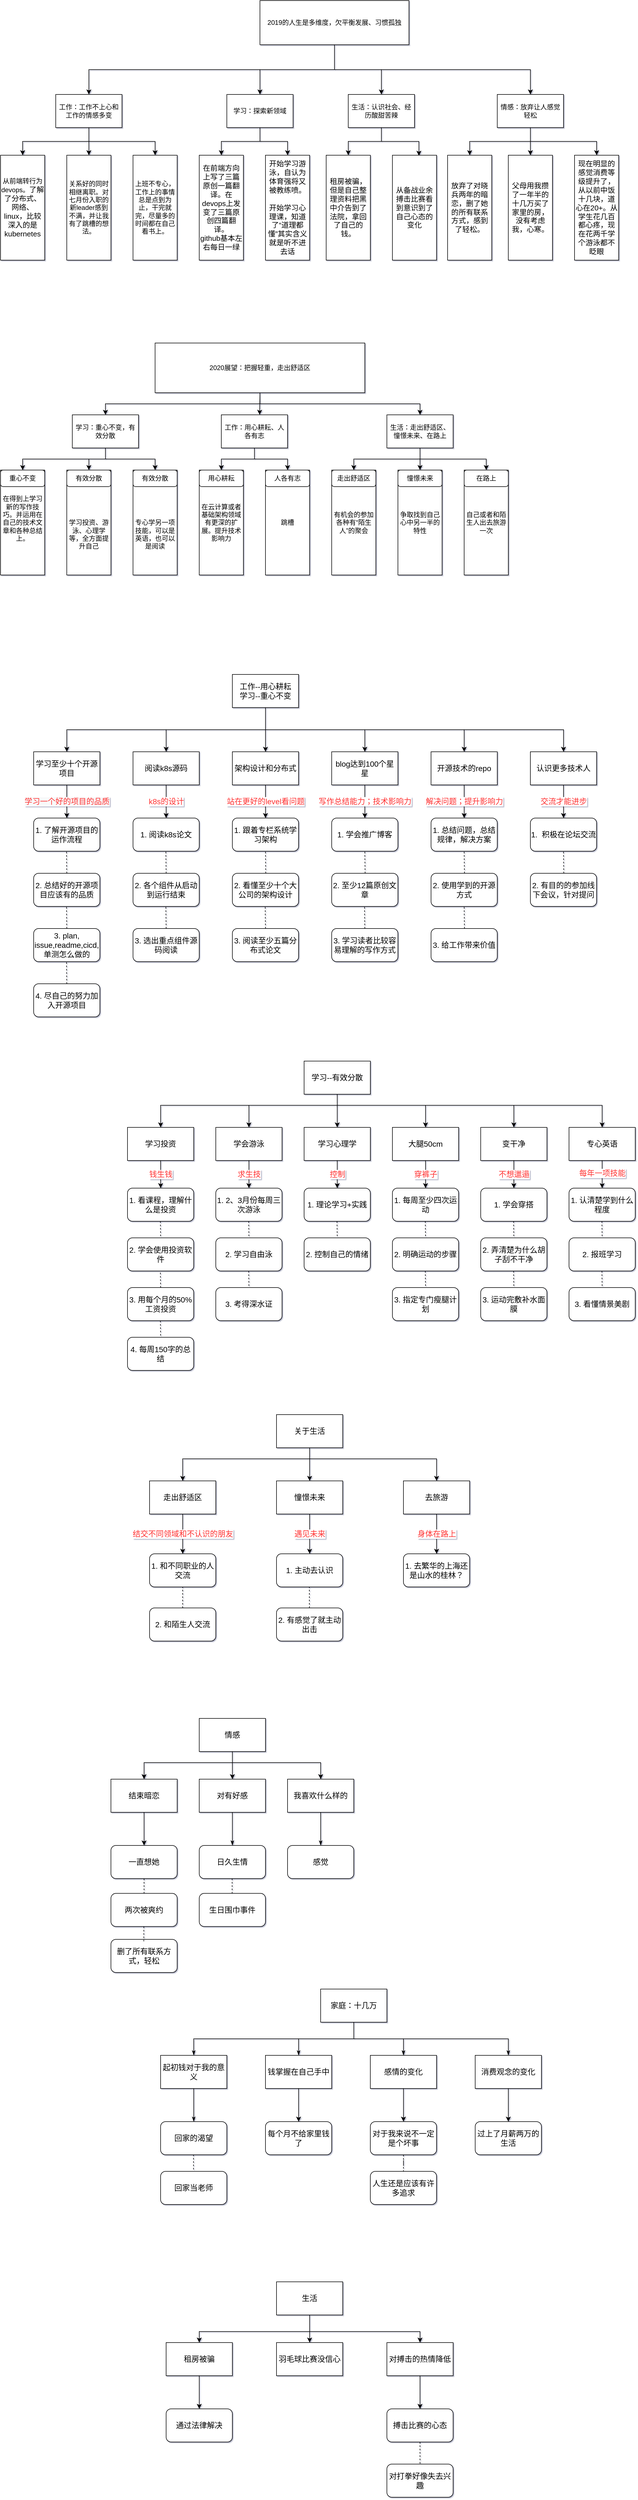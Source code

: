 <mxfile version="12.5.1" type="github">
  <diagram id="yfRqVsXLEQVJtWVrE4aE" name="第 1 页">
    <mxGraphModel dx="1285" dy="562" grid="0" gridSize="10" guides="1" tooltips="1" connect="1" arrows="1" fold="1" page="0" pageScale="1" pageWidth="827" pageHeight="1169" background="none" math="0" shadow="1">
      <root>
        <mxCell id="0"/>
        <mxCell id="1" parent="0"/>
        <mxCell id="6dMx5kK0GIaUFnze7Xp3-11" style="edgeStyle=orthogonalEdgeStyle;rounded=0;orthogonalLoop=1;jettySize=auto;html=1;exitX=0.5;exitY=1;exitDx=0;exitDy=0;" parent="1" source="6dMx5kK0GIaUFnze7Xp3-1" target="6dMx5kK0GIaUFnze7Xp3-3" edge="1">
          <mxGeometry relative="1" as="geometry"/>
        </mxCell>
        <mxCell id="6dMx5kK0GIaUFnze7Xp3-12" style="edgeStyle=orthogonalEdgeStyle;rounded=0;orthogonalLoop=1;jettySize=auto;html=1;exitX=0.5;exitY=1;exitDx=0;exitDy=0;entryX=0.5;entryY=0;entryDx=0;entryDy=0;" parent="1" source="6dMx5kK0GIaUFnze7Xp3-1" target="6dMx5kK0GIaUFnze7Xp3-4" edge="1">
          <mxGeometry relative="1" as="geometry"/>
        </mxCell>
        <mxCell id="6dMx5kK0GIaUFnze7Xp3-13" style="edgeStyle=orthogonalEdgeStyle;rounded=0;orthogonalLoop=1;jettySize=auto;html=1;exitX=0.5;exitY=1;exitDx=0;exitDy=0;entryX=0.5;entryY=0;entryDx=0;entryDy=0;" parent="1" source="6dMx5kK0GIaUFnze7Xp3-1" target="6dMx5kK0GIaUFnze7Xp3-5" edge="1">
          <mxGeometry relative="1" as="geometry"/>
        </mxCell>
        <mxCell id="6dMx5kK0GIaUFnze7Xp3-24" style="edgeStyle=orthogonalEdgeStyle;rounded=0;orthogonalLoop=1;jettySize=auto;html=1;exitX=0.5;exitY=1;exitDx=0;exitDy=0;" parent="1" source="6dMx5kK0GIaUFnze7Xp3-1" target="6dMx5kK0GIaUFnze7Xp3-2" edge="1">
          <mxGeometry relative="1" as="geometry"/>
        </mxCell>
        <mxCell id="6dMx5kK0GIaUFnze7Xp3-1" value="2019的人生是多维度，欠平衡发展、习惯孤独" style="rounded=0;whiteSpace=wrap;html=1;" parent="1" vertex="1">
          <mxGeometry x="270" y="80" width="270" height="80" as="geometry"/>
        </mxCell>
        <mxCell id="6dMx5kK0GIaUFnze7Xp3-25" style="edgeStyle=orthogonalEdgeStyle;rounded=0;orthogonalLoop=1;jettySize=auto;html=1;exitX=0.5;exitY=1;exitDx=0;exitDy=0;entryX=0.5;entryY=0;entryDx=0;entryDy=0;" parent="1" source="6dMx5kK0GIaUFnze7Xp3-2" target="6dMx5kK0GIaUFnze7Xp3-14" edge="1">
          <mxGeometry relative="1" as="geometry"/>
        </mxCell>
        <mxCell id="6dMx5kK0GIaUFnze7Xp3-26" style="edgeStyle=orthogonalEdgeStyle;rounded=0;orthogonalLoop=1;jettySize=auto;html=1;exitX=0.5;exitY=1;exitDx=0;exitDy=0;entryX=0.5;entryY=0;entryDx=0;entryDy=0;" parent="1" source="6dMx5kK0GIaUFnze7Xp3-2" target="6dMx5kK0GIaUFnze7Xp3-16" edge="1">
          <mxGeometry relative="1" as="geometry"/>
        </mxCell>
        <mxCell id="6dMx5kK0GIaUFnze7Xp3-27" style="edgeStyle=orthogonalEdgeStyle;rounded=0;orthogonalLoop=1;jettySize=auto;html=1;exitX=0.5;exitY=1;exitDx=0;exitDy=0;entryX=0.5;entryY=0;entryDx=0;entryDy=0;" parent="1" source="6dMx5kK0GIaUFnze7Xp3-2" target="6dMx5kK0GIaUFnze7Xp3-17" edge="1">
          <mxGeometry relative="1" as="geometry"/>
        </mxCell>
        <mxCell id="6dMx5kK0GIaUFnze7Xp3-2" value="工作：工作不上心和工作的情感多变" style="rounded=0;whiteSpace=wrap;html=1;" parent="1" vertex="1">
          <mxGeometry x="-100" y="250" width="120" height="60" as="geometry"/>
        </mxCell>
        <mxCell id="6dMx5kK0GIaUFnze7Xp3-28" style="edgeStyle=orthogonalEdgeStyle;rounded=0;orthogonalLoop=1;jettySize=auto;html=1;exitX=0.5;exitY=1;exitDx=0;exitDy=0;entryX=0.5;entryY=0;entryDx=0;entryDy=0;" parent="1" source="6dMx5kK0GIaUFnze7Xp3-3" target="6dMx5kK0GIaUFnze7Xp3-22" edge="1">
          <mxGeometry relative="1" as="geometry"/>
        </mxCell>
        <mxCell id="6dMx5kK0GIaUFnze7Xp3-29" style="edgeStyle=orthogonalEdgeStyle;rounded=0;orthogonalLoop=1;jettySize=auto;html=1;exitX=0.5;exitY=1;exitDx=0;exitDy=0;entryX=0.5;entryY=0;entryDx=0;entryDy=0;" parent="1" source="6dMx5kK0GIaUFnze7Xp3-3" target="6dMx5kK0GIaUFnze7Xp3-23" edge="1">
          <mxGeometry relative="1" as="geometry"/>
        </mxCell>
        <mxCell id="6dMx5kK0GIaUFnze7Xp3-3" value="学习：探索新领域" style="rounded=0;whiteSpace=wrap;html=1;" parent="1" vertex="1">
          <mxGeometry x="210" y="250" width="120" height="60" as="geometry"/>
        </mxCell>
        <mxCell id="6dMx5kK0GIaUFnze7Xp3-32" style="edgeStyle=orthogonalEdgeStyle;rounded=0;orthogonalLoop=1;jettySize=auto;html=1;exitX=0.5;exitY=1;exitDx=0;exitDy=0;entryX=0.5;entryY=0;entryDx=0;entryDy=0;" parent="1" source="6dMx5kK0GIaUFnze7Xp3-4" target="6dMx5kK0GIaUFnze7Xp3-30" edge="1">
          <mxGeometry relative="1" as="geometry"/>
        </mxCell>
        <mxCell id="6dMx5kK0GIaUFnze7Xp3-33" style="edgeStyle=orthogonalEdgeStyle;rounded=0;orthogonalLoop=1;jettySize=auto;html=1;exitX=0.5;exitY=1;exitDx=0;exitDy=0;entryX=0.6;entryY=0.005;entryDx=0;entryDy=0;entryPerimeter=0;" parent="1" source="6dMx5kK0GIaUFnze7Xp3-4" target="6dMx5kK0GIaUFnze7Xp3-31" edge="1">
          <mxGeometry relative="1" as="geometry"/>
        </mxCell>
        <mxCell id="6dMx5kK0GIaUFnze7Xp3-4" value="生活：认识社会、经历酸甜苦辣" style="rounded=0;whiteSpace=wrap;html=1;" parent="1" vertex="1">
          <mxGeometry x="430" y="250" width="120" height="60" as="geometry"/>
        </mxCell>
        <mxCell id="6dMx5kK0GIaUFnze7Xp3-37" style="edgeStyle=orthogonalEdgeStyle;rounded=0;orthogonalLoop=1;jettySize=auto;html=1;exitX=0.5;exitY=1;exitDx=0;exitDy=0;" parent="1" source="6dMx5kK0GIaUFnze7Xp3-5" target="6dMx5kK0GIaUFnze7Xp3-34" edge="1">
          <mxGeometry relative="1" as="geometry"/>
        </mxCell>
        <mxCell id="6dMx5kK0GIaUFnze7Xp3-38" style="edgeStyle=orthogonalEdgeStyle;rounded=0;orthogonalLoop=1;jettySize=auto;html=1;exitX=0.5;exitY=1;exitDx=0;exitDy=0;entryX=0.5;entryY=0;entryDx=0;entryDy=0;" parent="1" source="6dMx5kK0GIaUFnze7Xp3-5" target="6dMx5kK0GIaUFnze7Xp3-35" edge="1">
          <mxGeometry relative="1" as="geometry"/>
        </mxCell>
        <mxCell id="6dMx5kK0GIaUFnze7Xp3-39" style="edgeStyle=orthogonalEdgeStyle;rounded=0;orthogonalLoop=1;jettySize=auto;html=1;exitX=0.5;exitY=1;exitDx=0;exitDy=0;" parent="1" source="6dMx5kK0GIaUFnze7Xp3-5" target="6dMx5kK0GIaUFnze7Xp3-36" edge="1">
          <mxGeometry relative="1" as="geometry"/>
        </mxCell>
        <mxCell id="6dMx5kK0GIaUFnze7Xp3-5" value="情感：放弃让人感觉轻松" style="rounded=0;whiteSpace=wrap;html=1;" parent="1" vertex="1">
          <mxGeometry x="700" y="250" width="120" height="60" as="geometry"/>
        </mxCell>
        <mxCell id="6dMx5kK0GIaUFnze7Xp3-14" value="从前端转行为devops。&lt;span style=&quot;font-size: 13.333px&quot;&gt;了解了分布式、网络、linux，比较深入的是kubernetes&lt;/span&gt;" style="rounded=0;whiteSpace=wrap;html=1;" parent="1" vertex="1">
          <mxGeometry x="-200" y="360" width="80" height="190" as="geometry"/>
        </mxCell>
        <mxCell id="6dMx5kK0GIaUFnze7Xp3-16" value="关系好的同时相继离职。对七月份入职的新leader感到不满，并让我有了跳槽的想法。" style="rounded=0;whiteSpace=wrap;html=1;" parent="1" vertex="1">
          <mxGeometry x="-80" y="360" width="80" height="190" as="geometry"/>
        </mxCell>
        <mxCell id="6dMx5kK0GIaUFnze7Xp3-17" value="上班不专心，工作上的事情总是点到为止，干完就完，尽量多的时间都在自己看书上。" style="rounded=0;whiteSpace=wrap;html=1;" parent="1" vertex="1">
          <mxGeometry x="40" y="360" width="80" height="190" as="geometry"/>
        </mxCell>
        <mxCell id="6dMx5kK0GIaUFnze7Xp3-22" value="&lt;span style=&quot;font-size: 13.333px&quot;&gt;在前端方向上写了三篇原创一篇翻译。在devops上发变了三篇原创四篇翻译。&lt;br&gt;github基本左右每日一绿&lt;br&gt;&lt;/span&gt;" style="rounded=0;whiteSpace=wrap;html=1;" parent="1" vertex="1">
          <mxGeometry x="160" y="360" width="80" height="190" as="geometry"/>
        </mxCell>
        <mxCell id="6dMx5kK0GIaUFnze7Xp3-23" value="&lt;span style=&quot;font-size: 13.333px&quot;&gt;开始学习游泳，自认为体育强将又被教练喷。&lt;br&gt;&lt;br&gt;开始学习心理课，知道了“道理都懂”其实含义就是听不进去话&lt;br&gt;&lt;/span&gt;" style="rounded=0;whiteSpace=wrap;html=1;" parent="1" vertex="1">
          <mxGeometry x="280" y="360" width="80" height="190" as="geometry"/>
        </mxCell>
        <mxCell id="6dMx5kK0GIaUFnze7Xp3-30" value="&lt;span style=&quot;font-size: 13.333px&quot;&gt;租房被骗，但是自己整理资料把黑中介告到了法院，拿回了自己的钱。&lt;br&gt;&lt;/span&gt;" style="rounded=0;whiteSpace=wrap;html=1;" parent="1" vertex="1">
          <mxGeometry x="390" y="360" width="80" height="190" as="geometry"/>
        </mxCell>
        <mxCell id="6dMx5kK0GIaUFnze7Xp3-31" value="&lt;span style=&quot;font-size: 13.333px&quot;&gt;从备战业余搏击比赛看到意识到了自己心态的变化&lt;br&gt;&lt;/span&gt;" style="rounded=0;whiteSpace=wrap;html=1;" parent="1" vertex="1">
          <mxGeometry x="510" y="360" width="80" height="190" as="geometry"/>
        </mxCell>
        <mxCell id="6dMx5kK0GIaUFnze7Xp3-34" value="&lt;span style=&quot;font-size: 13.333px&quot;&gt;放弃了对晓兵两年的暗恋，删了她的所有联系方式，感到了轻松。&lt;br&gt;&lt;/span&gt;" style="rounded=0;whiteSpace=wrap;html=1;" parent="1" vertex="1">
          <mxGeometry x="610" y="360" width="80" height="190" as="geometry"/>
        </mxCell>
        <mxCell id="6dMx5kK0GIaUFnze7Xp3-35" value="&lt;span style=&quot;font-size: 13.333px&quot;&gt;父母用我攒了一年半的十几万买了家里的房，没有考虑我，心寒。&lt;br&gt;&lt;/span&gt;" style="rounded=0;whiteSpace=wrap;html=1;" parent="1" vertex="1">
          <mxGeometry x="720" y="360" width="80" height="190" as="geometry"/>
        </mxCell>
        <mxCell id="6dMx5kK0GIaUFnze7Xp3-36" value="&lt;span style=&quot;font-size: 13.333px&quot;&gt;现在明显的感觉消费等级提升了，从以前中饭十几块，道心在20+。从学生花几百都心疼，现在花两千学个游泳都不眨眼&lt;br&gt;&lt;/span&gt;" style="rounded=0;whiteSpace=wrap;html=1;" parent="1" vertex="1">
          <mxGeometry x="840" y="360" width="80" height="190" as="geometry"/>
        </mxCell>
        <mxCell id="6dMx5kK0GIaUFnze7Xp3-72" style="edgeStyle=orthogonalEdgeStyle;rounded=0;orthogonalLoop=1;jettySize=auto;html=1;exitX=0.5;exitY=1;exitDx=0;exitDy=0;entryX=0.5;entryY=0;entryDx=0;entryDy=0;" parent="1" source="6dMx5kK0GIaUFnze7Xp3-40" target="6dMx5kK0GIaUFnze7Xp3-42" edge="1">
          <mxGeometry relative="1" as="geometry"/>
        </mxCell>
        <mxCell id="6dMx5kK0GIaUFnze7Xp3-73" style="edgeStyle=orthogonalEdgeStyle;rounded=0;orthogonalLoop=1;jettySize=auto;html=1;exitX=0.5;exitY=1;exitDx=0;exitDy=0;entryX=0.578;entryY=-0.002;entryDx=0;entryDy=0;entryPerimeter=0;" parent="1" source="6dMx5kK0GIaUFnze7Xp3-40" target="6dMx5kK0GIaUFnze7Xp3-57" edge="1">
          <mxGeometry relative="1" as="geometry"/>
        </mxCell>
        <mxCell id="6dMx5kK0GIaUFnze7Xp3-74" style="edgeStyle=orthogonalEdgeStyle;rounded=0;orthogonalLoop=1;jettySize=auto;html=1;exitX=0.5;exitY=1;exitDx=0;exitDy=0;" parent="1" source="6dMx5kK0GIaUFnze7Xp3-40" target="6dMx5kK0GIaUFnze7Xp3-62" edge="1">
          <mxGeometry relative="1" as="geometry"/>
        </mxCell>
        <mxCell id="6dMx5kK0GIaUFnze7Xp3-40" value="2020展望：把握轻重，走出舒适区" style="rounded=0;whiteSpace=wrap;html=1;" parent="1" vertex="1">
          <mxGeometry x="80" y="700" width="380" height="90" as="geometry"/>
        </mxCell>
        <mxCell id="6dMx5kK0GIaUFnze7Xp3-54" style="edgeStyle=orthogonalEdgeStyle;rounded=0;orthogonalLoop=1;jettySize=auto;html=1;exitX=0.5;exitY=1;exitDx=0;exitDy=0;entryX=0.5;entryY=0;entryDx=0;entryDy=0;" parent="1" source="6dMx5kK0GIaUFnze7Xp3-42" target="6dMx5kK0GIaUFnze7Xp3-46" edge="1">
          <mxGeometry relative="1" as="geometry"/>
        </mxCell>
        <mxCell id="6dMx5kK0GIaUFnze7Xp3-55" style="edgeStyle=orthogonalEdgeStyle;rounded=0;orthogonalLoop=1;jettySize=auto;html=1;exitX=0.5;exitY=1;exitDx=0;exitDy=0;" parent="1" source="6dMx5kK0GIaUFnze7Xp3-42" target="6dMx5kK0GIaUFnze7Xp3-49" edge="1">
          <mxGeometry relative="1" as="geometry"/>
        </mxCell>
        <mxCell id="6dMx5kK0GIaUFnze7Xp3-56" style="edgeStyle=orthogonalEdgeStyle;rounded=0;orthogonalLoop=1;jettySize=auto;html=1;exitX=0.5;exitY=1;exitDx=0;exitDy=0;entryX=0.5;entryY=0;entryDx=0;entryDy=0;" parent="1" source="6dMx5kK0GIaUFnze7Xp3-42" target="6dMx5kK0GIaUFnze7Xp3-51" edge="1">
          <mxGeometry relative="1" as="geometry"/>
        </mxCell>
        <mxCell id="6dMx5kK0GIaUFnze7Xp3-42" value="学习：重心不变，有效分散" style="rounded=0;whiteSpace=wrap;html=1;" parent="1" vertex="1">
          <mxGeometry x="-70" y="830" width="120" height="60" as="geometry"/>
        </mxCell>
        <mxCell id="6dMx5kK0GIaUFnze7Xp3-43" value="在云计算或者基础架构领域有更深的扩展。提升技术影响力" style="rounded=0;whiteSpace=wrap;html=1;" parent="1" vertex="1">
          <mxGeometry x="160" y="930" width="80" height="190" as="geometry"/>
        </mxCell>
        <mxCell id="6dMx5kK0GIaUFnze7Xp3-44" value="在得到上学习新的写作技巧。并运用在自己的技术文章和各种总结上。&lt;br&gt;&lt;br&gt;" style="rounded=0;whiteSpace=wrap;html=1;" parent="1" vertex="1">
          <mxGeometry x="-200" y="930" width="80" height="190" as="geometry"/>
        </mxCell>
        <mxCell id="6dMx5kK0GIaUFnze7Xp3-45" value="用心耕耘" style="rounded=1;whiteSpace=wrap;html=1;" parent="1" vertex="1">
          <mxGeometry x="160" y="930" width="80" height="30" as="geometry"/>
        </mxCell>
        <mxCell id="6dMx5kK0GIaUFnze7Xp3-46" value="重心不变" style="rounded=1;whiteSpace=wrap;html=1;" parent="1" vertex="1">
          <mxGeometry x="-200" y="930" width="80" height="30" as="geometry"/>
        </mxCell>
        <mxCell id="6dMx5kK0GIaUFnze7Xp3-47" value="&lt;br&gt;&lt;br&gt;&lt;br&gt;学习投资、游泳、心理学等，全方面提升自己" style="rounded=0;whiteSpace=wrap;html=1;" parent="1" vertex="1">
          <mxGeometry x="-80" y="930" width="80" height="190" as="geometry"/>
        </mxCell>
        <mxCell id="6dMx5kK0GIaUFnze7Xp3-49" value="有效分散" style="rounded=1;whiteSpace=wrap;html=1;" parent="1" vertex="1">
          <mxGeometry x="-80" y="930" width="80" height="30" as="geometry"/>
        </mxCell>
        <mxCell id="6dMx5kK0GIaUFnze7Xp3-50" value="&lt;br&gt;&lt;br&gt;&lt;br&gt;专心学另一项技能，可以是英语，也可以是阅读" style="rounded=0;whiteSpace=wrap;html=1;" parent="1" vertex="1">
          <mxGeometry x="40" y="930" width="80" height="190" as="geometry"/>
        </mxCell>
        <mxCell id="6dMx5kK0GIaUFnze7Xp3-51" value="有效分散" style="rounded=1;whiteSpace=wrap;html=1;" parent="1" vertex="1">
          <mxGeometry x="40" y="930" width="80" height="30" as="geometry"/>
        </mxCell>
        <mxCell id="6dMx5kK0GIaUFnze7Xp3-60" style="edgeStyle=orthogonalEdgeStyle;rounded=0;orthogonalLoop=1;jettySize=auto;html=1;exitX=0.5;exitY=1;exitDx=0;exitDy=0;entryX=0.5;entryY=0;entryDx=0;entryDy=0;" parent="1" source="6dMx5kK0GIaUFnze7Xp3-57" target="6dMx5kK0GIaUFnze7Xp3-45" edge="1">
          <mxGeometry relative="1" as="geometry"/>
        </mxCell>
        <mxCell id="6dMx5kK0GIaUFnze7Xp3-61" style="edgeStyle=orthogonalEdgeStyle;rounded=0;orthogonalLoop=1;jettySize=auto;html=1;exitX=0.5;exitY=1;exitDx=0;exitDy=0;entryX=0.5;entryY=0;entryDx=0;entryDy=0;" parent="1" source="6dMx5kK0GIaUFnze7Xp3-57" target="6dMx5kK0GIaUFnze7Xp3-59" edge="1">
          <mxGeometry relative="1" as="geometry"/>
        </mxCell>
        <mxCell id="6dMx5kK0GIaUFnze7Xp3-57" value="工作：用心耕耘、人各有志" style="rounded=0;whiteSpace=wrap;html=1;" parent="1" vertex="1">
          <mxGeometry x="200" y="830" width="120" height="60" as="geometry"/>
        </mxCell>
        <mxCell id="6dMx5kK0GIaUFnze7Xp3-58" value="跳槽" style="rounded=0;whiteSpace=wrap;html=1;" parent="1" vertex="1">
          <mxGeometry x="280" y="930" width="80" height="190" as="geometry"/>
        </mxCell>
        <mxCell id="6dMx5kK0GIaUFnze7Xp3-59" value="人各有志" style="rounded=1;whiteSpace=wrap;html=1;" parent="1" vertex="1">
          <mxGeometry x="280" y="930" width="80" height="30" as="geometry"/>
        </mxCell>
        <mxCell id="6dMx5kK0GIaUFnze7Xp3-69" style="edgeStyle=orthogonalEdgeStyle;rounded=0;orthogonalLoop=1;jettySize=auto;html=1;exitX=0.5;exitY=1;exitDx=0;exitDy=0;entryX=0.5;entryY=0;entryDx=0;entryDy=0;" parent="1" source="6dMx5kK0GIaUFnze7Xp3-62" target="6dMx5kK0GIaUFnze7Xp3-64" edge="1">
          <mxGeometry relative="1" as="geometry"/>
        </mxCell>
        <mxCell id="6dMx5kK0GIaUFnze7Xp3-70" style="edgeStyle=orthogonalEdgeStyle;rounded=0;orthogonalLoop=1;jettySize=auto;html=1;exitX=0.5;exitY=1;exitDx=0;exitDy=0;entryX=0.5;entryY=0;entryDx=0;entryDy=0;" parent="1" source="6dMx5kK0GIaUFnze7Xp3-62" target="6dMx5kK0GIaUFnze7Xp3-66" edge="1">
          <mxGeometry relative="1" as="geometry"/>
        </mxCell>
        <mxCell id="6dMx5kK0GIaUFnze7Xp3-71" style="edgeStyle=orthogonalEdgeStyle;rounded=0;orthogonalLoop=1;jettySize=auto;html=1;exitX=0.5;exitY=1;exitDx=0;exitDy=0;entryX=0.5;entryY=0;entryDx=0;entryDy=0;" parent="1" source="6dMx5kK0GIaUFnze7Xp3-62" target="6dMx5kK0GIaUFnze7Xp3-68" edge="1">
          <mxGeometry relative="1" as="geometry"/>
        </mxCell>
        <mxCell id="6dMx5kK0GIaUFnze7Xp3-62" value="生活：走出舒适区、憧憬未来、在路上" style="rounded=0;whiteSpace=wrap;html=1;" parent="1" vertex="1">
          <mxGeometry x="500" y="830" width="120" height="60" as="geometry"/>
        </mxCell>
        <mxCell id="6dMx5kK0GIaUFnze7Xp3-63" value="有机会的参加各种有“陌生人”的聚会" style="rounded=0;whiteSpace=wrap;html=1;" parent="1" vertex="1">
          <mxGeometry x="400" y="930" width="80" height="190" as="geometry"/>
        </mxCell>
        <mxCell id="6dMx5kK0GIaUFnze7Xp3-64" value="走出舒适区" style="rounded=1;whiteSpace=wrap;html=1;" parent="1" vertex="1">
          <mxGeometry x="400" y="930" width="80" height="30" as="geometry"/>
        </mxCell>
        <mxCell id="6dMx5kK0GIaUFnze7Xp3-65" value="争取找到自己心中另一半的特性" style="rounded=0;whiteSpace=wrap;html=1;" parent="1" vertex="1">
          <mxGeometry x="520" y="930" width="80" height="190" as="geometry"/>
        </mxCell>
        <mxCell id="6dMx5kK0GIaUFnze7Xp3-66" value="憧憬未来" style="rounded=1;whiteSpace=wrap;html=1;" parent="1" vertex="1">
          <mxGeometry x="520" y="930" width="80" height="30" as="geometry"/>
        </mxCell>
        <mxCell id="6dMx5kK0GIaUFnze7Xp3-67" value="自己或者和陌生人出去旅游一次" style="rounded=0;whiteSpace=wrap;html=1;" parent="1" vertex="1">
          <mxGeometry x="640" y="930" width="80" height="190" as="geometry"/>
        </mxCell>
        <mxCell id="6dMx5kK0GIaUFnze7Xp3-68" value="在路上" style="rounded=1;whiteSpace=wrap;html=1;" parent="1" vertex="1">
          <mxGeometry x="640" y="930" width="80" height="30" as="geometry"/>
        </mxCell>
        <mxCell id="kKdN2PcBnw4xSmhmogrB-10" style="edgeStyle=orthogonalEdgeStyle;rounded=0;orthogonalLoop=1;jettySize=auto;html=1;exitX=0.5;exitY=1;exitDx=0;exitDy=0;fontSize=14;" edge="1" parent="1" source="kKdN2PcBnw4xSmhmogrB-1" target="kKdN2PcBnw4xSmhmogrB-2">
          <mxGeometry relative="1" as="geometry"/>
        </mxCell>
        <mxCell id="kKdN2PcBnw4xSmhmogrB-11" style="edgeStyle=orthogonalEdgeStyle;rounded=0;orthogonalLoop=1;jettySize=auto;html=1;exitX=0.5;exitY=1;exitDx=0;exitDy=0;entryX=0.5;entryY=0;entryDx=0;entryDy=0;fontSize=14;" edge="1" parent="1" source="kKdN2PcBnw4xSmhmogrB-1" target="kKdN2PcBnw4xSmhmogrB-3">
          <mxGeometry relative="1" as="geometry"/>
        </mxCell>
        <mxCell id="kKdN2PcBnw4xSmhmogrB-12" style="edgeStyle=orthogonalEdgeStyle;rounded=0;orthogonalLoop=1;jettySize=auto;html=1;entryX=0.5;entryY=0;entryDx=0;entryDy=0;fontSize=14;" edge="1" parent="1" source="kKdN2PcBnw4xSmhmogrB-1" target="kKdN2PcBnw4xSmhmogrB-4">
          <mxGeometry relative="1" as="geometry"/>
        </mxCell>
        <mxCell id="kKdN2PcBnw4xSmhmogrB-13" style="edgeStyle=orthogonalEdgeStyle;rounded=0;orthogonalLoop=1;jettySize=auto;html=1;entryX=0.5;entryY=0;entryDx=0;entryDy=0;fontSize=14;" edge="1" parent="1" source="kKdN2PcBnw4xSmhmogrB-1" target="kKdN2PcBnw4xSmhmogrB-6">
          <mxGeometry relative="1" as="geometry">
            <Array as="points">
              <mxPoint x="280" y="1400"/>
              <mxPoint x="460" y="1400"/>
            </Array>
          </mxGeometry>
        </mxCell>
        <mxCell id="kKdN2PcBnw4xSmhmogrB-14" style="edgeStyle=orthogonalEdgeStyle;rounded=0;orthogonalLoop=1;jettySize=auto;html=1;exitX=0.5;exitY=1;exitDx=0;exitDy=0;fontSize=14;" edge="1" parent="1" source="kKdN2PcBnw4xSmhmogrB-1" target="kKdN2PcBnw4xSmhmogrB-7">
          <mxGeometry relative="1" as="geometry"/>
        </mxCell>
        <mxCell id="kKdN2PcBnw4xSmhmogrB-15" style="edgeStyle=orthogonalEdgeStyle;rounded=0;orthogonalLoop=1;jettySize=auto;html=1;exitX=0.5;exitY=1;exitDx=0;exitDy=0;entryX=0.5;entryY=0;entryDx=0;entryDy=0;fontSize=14;" edge="1" parent="1" source="kKdN2PcBnw4xSmhmogrB-1" target="kKdN2PcBnw4xSmhmogrB-8">
          <mxGeometry relative="1" as="geometry">
            <mxPoint x="730" y="1440" as="targetPoint"/>
          </mxGeometry>
        </mxCell>
        <mxCell id="kKdN2PcBnw4xSmhmogrB-1" value="工作--用心耕耘&lt;br&gt;学习--重心不变" style="rounded=0;whiteSpace=wrap;html=1;fontSize=14;" vertex="1" parent="1">
          <mxGeometry x="220" y="1300" width="120" height="60" as="geometry"/>
        </mxCell>
        <mxCell id="kKdN2PcBnw4xSmhmogrB-25" value="&lt;span style=&quot;color: rgb(255, 51, 51); font-size: 14px; background-color: rgb(248, 249, 250);&quot;&gt;学习一个好的项目的品质&lt;/span&gt;" style="edgeStyle=orthogonalEdgeStyle;rounded=0;orthogonalLoop=1;jettySize=auto;html=1;fontSize=14;" edge="1" parent="1" source="kKdN2PcBnw4xSmhmogrB-2" target="kKdN2PcBnw4xSmhmogrB-16">
          <mxGeometry relative="1" as="geometry"/>
        </mxCell>
        <mxCell id="kKdN2PcBnw4xSmhmogrB-2" value="学习至少十个开源项目" style="rounded=0;whiteSpace=wrap;html=1;fontSize=14;" vertex="1" parent="1">
          <mxGeometry x="-140" y="1440" width="120" height="60" as="geometry"/>
        </mxCell>
        <mxCell id="kKdN2PcBnw4xSmhmogrB-29" value="&lt;span style=&quot;color: rgb(255, 51, 51); font-size: 14px;&quot;&gt;k8s的设计&lt;/span&gt;" style="edgeStyle=orthogonalEdgeStyle;rounded=0;orthogonalLoop=1;jettySize=auto;html=1;fontSize=14;" edge="1" parent="1" source="kKdN2PcBnw4xSmhmogrB-3" target="kKdN2PcBnw4xSmhmogrB-26">
          <mxGeometry relative="1" as="geometry"/>
        </mxCell>
        <mxCell id="kKdN2PcBnw4xSmhmogrB-3" value="阅读k8s源码" style="rounded=0;whiteSpace=wrap;html=1;fontSize=14;" vertex="1" parent="1">
          <mxGeometry x="40" y="1440" width="120" height="60" as="geometry"/>
        </mxCell>
        <mxCell id="kKdN2PcBnw4xSmhmogrB-35" value="&lt;span style=&quot;color: rgb(255, 51, 51); font-size: 14px;&quot;&gt;站在更好的level看问题&lt;/span&gt;" style="edgeStyle=orthogonalEdgeStyle;rounded=0;orthogonalLoop=1;jettySize=auto;html=1;fontSize=14;" edge="1" parent="1" source="kKdN2PcBnw4xSmhmogrB-4" target="kKdN2PcBnw4xSmhmogrB-32">
          <mxGeometry relative="1" as="geometry">
            <Array as="points">
              <mxPoint x="280" y="1530"/>
              <mxPoint x="280" y="1530"/>
            </Array>
          </mxGeometry>
        </mxCell>
        <mxCell id="kKdN2PcBnw4xSmhmogrB-4" value="架构设计和分布式" style="rounded=0;whiteSpace=wrap;html=1;fontSize=14;" vertex="1" parent="1">
          <mxGeometry x="220" y="1440" width="120" height="60" as="geometry"/>
        </mxCell>
        <mxCell id="kKdN2PcBnw4xSmhmogrB-41" value="&lt;font color=&quot;#ff3333&quot; style=&quot;font-size: 14px;&quot;&gt;写作总结能力；技术影响力&lt;/font&gt;" style="edgeStyle=orthogonalEdgeStyle;rounded=0;orthogonalLoop=1;jettySize=auto;html=1;fontSize=14;" edge="1" parent="1" source="kKdN2PcBnw4xSmhmogrB-6" target="kKdN2PcBnw4xSmhmogrB-38">
          <mxGeometry relative="1" as="geometry"/>
        </mxCell>
        <mxCell id="kKdN2PcBnw4xSmhmogrB-6" value="blog达到100个星星" style="rounded=0;whiteSpace=wrap;html=1;fontSize=14;" vertex="1" parent="1">
          <mxGeometry x="400" y="1440" width="120" height="60" as="geometry"/>
        </mxCell>
        <mxCell id="kKdN2PcBnw4xSmhmogrB-47" value="&lt;font color=&quot;#ff3333&quot; style=&quot;font-size: 14px;&quot;&gt;解决问题；提升影响力&lt;/font&gt;" style="edgeStyle=orthogonalEdgeStyle;rounded=0;orthogonalLoop=1;jettySize=auto;html=1;fontSize=14;" edge="1" parent="1" source="kKdN2PcBnw4xSmhmogrB-7" target="kKdN2PcBnw4xSmhmogrB-44">
          <mxGeometry relative="1" as="geometry"/>
        </mxCell>
        <mxCell id="kKdN2PcBnw4xSmhmogrB-7" value="开源技术的repo" style="rounded=0;whiteSpace=wrap;html=1;fontSize=14;" vertex="1" parent="1">
          <mxGeometry x="580" y="1440" width="120" height="60" as="geometry"/>
        </mxCell>
        <mxCell id="kKdN2PcBnw4xSmhmogrB-53" value="&lt;font color=&quot;#ff3333&quot; style=&quot;font-size: 14px;&quot;&gt;交流才能进步&lt;/font&gt;" style="edgeStyle=orthogonalEdgeStyle;rounded=0;orthogonalLoop=1;jettySize=auto;html=1;fontSize=14;" edge="1" parent="1" source="kKdN2PcBnw4xSmhmogrB-8" target="kKdN2PcBnw4xSmhmogrB-50">
          <mxGeometry relative="1" as="geometry"/>
        </mxCell>
        <mxCell id="kKdN2PcBnw4xSmhmogrB-8" value="认识更多技术人" style="rounded=0;whiteSpace=wrap;html=1;fontSize=14;" vertex="1" parent="1">
          <mxGeometry x="760" y="1440" width="120" height="60" as="geometry"/>
        </mxCell>
        <mxCell id="kKdN2PcBnw4xSmhmogrB-16" value="1. 了解开源项目的运作流程" style="rounded=1;whiteSpace=wrap;html=1;fontSize=14;" vertex="1" parent="1">
          <mxGeometry x="-140" y="1560" width="120" height="60" as="geometry"/>
        </mxCell>
        <mxCell id="kKdN2PcBnw4xSmhmogrB-17" value="2. 总结好的开源项目应该有的品质" style="rounded=1;whiteSpace=wrap;html=1;fontSize=14;" vertex="1" parent="1">
          <mxGeometry x="-140" y="1660" width="120" height="60" as="geometry"/>
        </mxCell>
        <mxCell id="kKdN2PcBnw4xSmhmogrB-18" value="3. plan, issue,readme,cicd,单测怎么做的" style="rounded=1;whiteSpace=wrap;html=1;fontSize=14;" vertex="1" parent="1">
          <mxGeometry x="-140" y="1760" width="120" height="60" as="geometry"/>
        </mxCell>
        <mxCell id="kKdN2PcBnw4xSmhmogrB-19" value="4. 尽自己的努力加入开源项目" style="rounded=1;whiteSpace=wrap;html=1;fontSize=14;" vertex="1" parent="1">
          <mxGeometry x="-140" y="1860" width="120" height="60" as="geometry"/>
        </mxCell>
        <mxCell id="kKdN2PcBnw4xSmhmogrB-22" value="" style="endArrow=none;html=1;entryX=0.5;entryY=1;entryDx=0;entryDy=0;dashed=1;fontSize=14;" edge="1" parent="1">
          <mxGeometry width="50" height="50" relative="1" as="geometry">
            <mxPoint x="-80" y="1660" as="sourcePoint"/>
            <mxPoint x="-80.5" y="1620" as="targetPoint"/>
          </mxGeometry>
        </mxCell>
        <mxCell id="kKdN2PcBnw4xSmhmogrB-23" value="" style="endArrow=none;html=1;entryX=0.5;entryY=1;entryDx=0;entryDy=0;dashed=1;fontSize=14;" edge="1" parent="1">
          <mxGeometry width="50" height="50" relative="1" as="geometry">
            <mxPoint x="-80" y="1760" as="sourcePoint"/>
            <mxPoint x="-80.5" y="1720" as="targetPoint"/>
          </mxGeometry>
        </mxCell>
        <mxCell id="kKdN2PcBnw4xSmhmogrB-24" value="" style="endArrow=none;html=1;entryX=0.5;entryY=1;entryDx=0;entryDy=0;dashed=1;fontSize=14;" edge="1" parent="1">
          <mxGeometry width="50" height="50" relative="1" as="geometry">
            <mxPoint x="-80" y="1860" as="sourcePoint"/>
            <mxPoint x="-80.5" y="1820" as="targetPoint"/>
          </mxGeometry>
        </mxCell>
        <mxCell id="kKdN2PcBnw4xSmhmogrB-26" value="1. 阅读k8s论文" style="rounded=1;whiteSpace=wrap;html=1;fontSize=14;" vertex="1" parent="1">
          <mxGeometry x="40" y="1560" width="120" height="60" as="geometry"/>
        </mxCell>
        <mxCell id="kKdN2PcBnw4xSmhmogrB-27" value="2. 各个组件从启动到运行结束" style="rounded=1;whiteSpace=wrap;html=1;fontSize=14;" vertex="1" parent="1">
          <mxGeometry x="40" y="1660" width="120" height="60" as="geometry"/>
        </mxCell>
        <mxCell id="kKdN2PcBnw4xSmhmogrB-28" value="3. 选出重点组件源码阅读" style="rounded=1;whiteSpace=wrap;html=1;fontSize=14;" vertex="1" parent="1">
          <mxGeometry x="40" y="1760" width="120" height="60" as="geometry"/>
        </mxCell>
        <mxCell id="kKdN2PcBnw4xSmhmogrB-30" value="" style="endArrow=none;html=1;entryX=0.5;entryY=1;entryDx=0;entryDy=0;dashed=1;fontSize=14;" edge="1" parent="1">
          <mxGeometry width="50" height="50" relative="1" as="geometry">
            <mxPoint x="100" y="1660" as="sourcePoint"/>
            <mxPoint x="99.5" y="1620" as="targetPoint"/>
          </mxGeometry>
        </mxCell>
        <mxCell id="kKdN2PcBnw4xSmhmogrB-31" value="" style="endArrow=none;html=1;entryX=0.5;entryY=1;entryDx=0;entryDy=0;dashed=1;fontSize=14;" edge="1" parent="1">
          <mxGeometry width="50" height="50" relative="1" as="geometry">
            <mxPoint x="100" y="1760" as="sourcePoint"/>
            <mxPoint x="99.5" y="1720" as="targetPoint"/>
          </mxGeometry>
        </mxCell>
        <mxCell id="kKdN2PcBnw4xSmhmogrB-32" value="1. 跟着专栏系统学习架构" style="rounded=1;whiteSpace=wrap;html=1;fontSize=14;" vertex="1" parent="1">
          <mxGeometry x="220" y="1560" width="120" height="60" as="geometry"/>
        </mxCell>
        <mxCell id="kKdN2PcBnw4xSmhmogrB-33" value="2. 看懂至少十个大公司的架构设计" style="rounded=1;whiteSpace=wrap;html=1;fontSize=14;" vertex="1" parent="1">
          <mxGeometry x="220" y="1660" width="120" height="60" as="geometry"/>
        </mxCell>
        <mxCell id="kKdN2PcBnw4xSmhmogrB-34" value="3. 阅读至少五篇分布式论文" style="rounded=1;whiteSpace=wrap;html=1;fontSize=14;" vertex="1" parent="1">
          <mxGeometry x="220" y="1760" width="120" height="60" as="geometry"/>
        </mxCell>
        <mxCell id="kKdN2PcBnw4xSmhmogrB-36" value="" style="endArrow=none;html=1;entryX=0.5;entryY=1;entryDx=0;entryDy=0;dashed=1;fontSize=14;" edge="1" parent="1">
          <mxGeometry width="50" height="50" relative="1" as="geometry">
            <mxPoint x="280.5" y="1660" as="sourcePoint"/>
            <mxPoint x="280" y="1620" as="targetPoint"/>
          </mxGeometry>
        </mxCell>
        <mxCell id="kKdN2PcBnw4xSmhmogrB-37" value="" style="endArrow=none;html=1;entryX=0.5;entryY=1;entryDx=0;entryDy=0;dashed=1;fontSize=14;" edge="1" parent="1">
          <mxGeometry width="50" height="50" relative="1" as="geometry">
            <mxPoint x="280" y="1760" as="sourcePoint"/>
            <mxPoint x="279.5" y="1720" as="targetPoint"/>
          </mxGeometry>
        </mxCell>
        <mxCell id="kKdN2PcBnw4xSmhmogrB-38" value="1. 学会推广博客" style="rounded=1;whiteSpace=wrap;html=1;fontSize=14;" vertex="1" parent="1">
          <mxGeometry x="400" y="1560" width="120" height="60" as="geometry"/>
        </mxCell>
        <mxCell id="kKdN2PcBnw4xSmhmogrB-39" value="2. 至少12篇原创文章" style="rounded=1;whiteSpace=wrap;html=1;fontSize=14;" vertex="1" parent="1">
          <mxGeometry x="400" y="1660" width="120" height="60" as="geometry"/>
        </mxCell>
        <mxCell id="kKdN2PcBnw4xSmhmogrB-40" value="3. 学习读者比较容易理解的写作方式" style="rounded=1;whiteSpace=wrap;html=1;fontSize=14;" vertex="1" parent="1">
          <mxGeometry x="400" y="1760" width="120" height="60" as="geometry"/>
        </mxCell>
        <mxCell id="kKdN2PcBnw4xSmhmogrB-42" value="" style="endArrow=none;html=1;entryX=0.5;entryY=1;entryDx=0;entryDy=0;dashed=1;fontSize=14;" edge="1" parent="1">
          <mxGeometry width="50" height="50" relative="1" as="geometry">
            <mxPoint x="460.5" y="1660" as="sourcePoint"/>
            <mxPoint x="460" y="1620" as="targetPoint"/>
          </mxGeometry>
        </mxCell>
        <mxCell id="kKdN2PcBnw4xSmhmogrB-43" value="" style="endArrow=none;html=1;entryX=0.5;entryY=1;entryDx=0;entryDy=0;dashed=1;fontSize=14;" edge="1" parent="1">
          <mxGeometry width="50" height="50" relative="1" as="geometry">
            <mxPoint x="460" y="1760" as="sourcePoint"/>
            <mxPoint x="459.5" y="1720" as="targetPoint"/>
          </mxGeometry>
        </mxCell>
        <mxCell id="kKdN2PcBnw4xSmhmogrB-44" value="1. 总结问题，总结规律，解决方案" style="rounded=1;whiteSpace=wrap;html=1;fontSize=14;" vertex="1" parent="1">
          <mxGeometry x="580" y="1560" width="120" height="60" as="geometry"/>
        </mxCell>
        <mxCell id="kKdN2PcBnw4xSmhmogrB-45" value="2. 使用学到的开源方式" style="rounded=1;whiteSpace=wrap;html=1;fontSize=14;" vertex="1" parent="1">
          <mxGeometry x="580" y="1660" width="120" height="60" as="geometry"/>
        </mxCell>
        <mxCell id="kKdN2PcBnw4xSmhmogrB-46" value="3. 给工作带来价值" style="rounded=1;whiteSpace=wrap;html=1;fontSize=14;" vertex="1" parent="1">
          <mxGeometry x="580" y="1760" width="120" height="60" as="geometry"/>
        </mxCell>
        <mxCell id="kKdN2PcBnw4xSmhmogrB-48" value="" style="endArrow=none;html=1;entryX=0.5;entryY=1;entryDx=0;entryDy=0;dashed=1;fontSize=14;" edge="1" parent="1">
          <mxGeometry width="50" height="50" relative="1" as="geometry">
            <mxPoint x="640.5" y="1660" as="sourcePoint"/>
            <mxPoint x="640" y="1620" as="targetPoint"/>
          </mxGeometry>
        </mxCell>
        <mxCell id="kKdN2PcBnw4xSmhmogrB-49" value="" style="endArrow=none;html=1;entryX=0.5;entryY=1;entryDx=0;entryDy=0;dashed=1;fontSize=14;" edge="1" parent="1">
          <mxGeometry width="50" height="50" relative="1" as="geometry">
            <mxPoint x="640.5" y="1760" as="sourcePoint"/>
            <mxPoint x="640" y="1720" as="targetPoint"/>
          </mxGeometry>
        </mxCell>
        <mxCell id="kKdN2PcBnw4xSmhmogrB-50" value="1.&amp;nbsp; 积极在论坛交流" style="rounded=1;whiteSpace=wrap;html=1;fontSize=14;" vertex="1" parent="1">
          <mxGeometry x="760" y="1560" width="120" height="60" as="geometry"/>
        </mxCell>
        <mxCell id="kKdN2PcBnw4xSmhmogrB-51" value="2. 有目的的参加线下会议，针对提问" style="rounded=1;whiteSpace=wrap;html=1;fontSize=14;" vertex="1" parent="1">
          <mxGeometry x="760" y="1660" width="120" height="60" as="geometry"/>
        </mxCell>
        <mxCell id="kKdN2PcBnw4xSmhmogrB-54" value="" style="endArrow=none;html=1;entryX=0.5;entryY=1;entryDx=0;entryDy=0;dashed=1;fontSize=14;" edge="1" parent="1">
          <mxGeometry width="50" height="50" relative="1" as="geometry">
            <mxPoint x="820.5" y="1660" as="sourcePoint"/>
            <mxPoint x="820" y="1620" as="targetPoint"/>
          </mxGeometry>
        </mxCell>
        <mxCell id="kKdN2PcBnw4xSmhmogrB-67" style="edgeStyle=orthogonalEdgeStyle;rounded=0;orthogonalLoop=1;jettySize=auto;html=1;entryX=0.5;entryY=0;entryDx=0;entryDy=0;fontSize=14;" edge="1" parent="1" source="kKdN2PcBnw4xSmhmogrB-60" target="kKdN2PcBnw4xSmhmogrB-61">
          <mxGeometry relative="1" as="geometry">
            <Array as="points">
              <mxPoint x="410" y="2080"/>
              <mxPoint x="90" y="2080"/>
            </Array>
          </mxGeometry>
        </mxCell>
        <mxCell id="kKdN2PcBnw4xSmhmogrB-68" style="edgeStyle=orthogonalEdgeStyle;rounded=0;orthogonalLoop=1;jettySize=auto;html=1;entryX=0.5;entryY=0;entryDx=0;entryDy=0;fontSize=14;" edge="1" parent="1" source="kKdN2PcBnw4xSmhmogrB-60" target="kKdN2PcBnw4xSmhmogrB-63">
          <mxGeometry relative="1" as="geometry"/>
        </mxCell>
        <mxCell id="kKdN2PcBnw4xSmhmogrB-69" style="edgeStyle=orthogonalEdgeStyle;rounded=0;orthogonalLoop=1;jettySize=auto;html=1;fontSize=14;" edge="1" parent="1" source="kKdN2PcBnw4xSmhmogrB-60" target="kKdN2PcBnw4xSmhmogrB-62">
          <mxGeometry relative="1" as="geometry">
            <Array as="points">
              <mxPoint x="410" y="2080"/>
              <mxPoint x="250" y="2080"/>
            </Array>
          </mxGeometry>
        </mxCell>
        <mxCell id="kKdN2PcBnw4xSmhmogrB-70" style="edgeStyle=orthogonalEdgeStyle;rounded=0;orthogonalLoop=1;jettySize=auto;html=1;entryX=0.5;entryY=0;entryDx=0;entryDy=0;fontSize=14;" edge="1" parent="1" source="kKdN2PcBnw4xSmhmogrB-60" target="kKdN2PcBnw4xSmhmogrB-65">
          <mxGeometry relative="1" as="geometry">
            <Array as="points">
              <mxPoint x="410" y="2080"/>
              <mxPoint x="730" y="2080"/>
            </Array>
          </mxGeometry>
        </mxCell>
        <mxCell id="kKdN2PcBnw4xSmhmogrB-71" style="edgeStyle=orthogonalEdgeStyle;rounded=0;orthogonalLoop=1;jettySize=auto;html=1;entryX=0.5;entryY=0;entryDx=0;entryDy=0;fontSize=14;" edge="1" parent="1" source="kKdN2PcBnw4xSmhmogrB-60" target="kKdN2PcBnw4xSmhmogrB-64">
          <mxGeometry relative="1" as="geometry">
            <Array as="points">
              <mxPoint x="410" y="2080"/>
              <mxPoint x="570" y="2080"/>
            </Array>
          </mxGeometry>
        </mxCell>
        <mxCell id="kKdN2PcBnw4xSmhmogrB-94" style="edgeStyle=orthogonalEdgeStyle;rounded=0;orthogonalLoop=1;jettySize=auto;html=1;fontSize=14;" edge="1" parent="1" source="kKdN2PcBnw4xSmhmogrB-60" target="kKdN2PcBnw4xSmhmogrB-93">
          <mxGeometry relative="1" as="geometry">
            <Array as="points">
              <mxPoint x="410" y="2080"/>
              <mxPoint x="890" y="2080"/>
            </Array>
          </mxGeometry>
        </mxCell>
        <mxCell id="kKdN2PcBnw4xSmhmogrB-60" value="学习--有效分散" style="rounded=0;whiteSpace=wrap;html=1;fontSize=14;" vertex="1" parent="1">
          <mxGeometry x="350" y="2000" width="120" height="60" as="geometry"/>
        </mxCell>
        <mxCell id="kKdN2PcBnw4xSmhmogrB-88" value="&lt;font color=&quot;#ff3333&quot;&gt;钱生钱&lt;/font&gt;" style="edgeStyle=orthogonalEdgeStyle;rounded=0;orthogonalLoop=1;jettySize=auto;html=1;fontSize=14;" edge="1" parent="1" source="kKdN2PcBnw4xSmhmogrB-61" target="kKdN2PcBnw4xSmhmogrB-72">
          <mxGeometry relative="1" as="geometry"/>
        </mxCell>
        <mxCell id="kKdN2PcBnw4xSmhmogrB-61" value="学习投资" style="rounded=0;whiteSpace=wrap;html=1;fontSize=14;" vertex="1" parent="1">
          <mxGeometry x="30" y="2120" width="120" height="60" as="geometry"/>
        </mxCell>
        <mxCell id="kKdN2PcBnw4xSmhmogrB-89" value="&lt;font color=&quot;#ff3333&quot;&gt;求生技&lt;/font&gt;" style="edgeStyle=orthogonalEdgeStyle;rounded=0;orthogonalLoop=1;jettySize=auto;html=1;fontSize=14;" edge="1" parent="1" source="kKdN2PcBnw4xSmhmogrB-62" target="kKdN2PcBnw4xSmhmogrB-76">
          <mxGeometry relative="1" as="geometry"/>
        </mxCell>
        <mxCell id="kKdN2PcBnw4xSmhmogrB-62" value="学会游泳" style="rounded=0;whiteSpace=wrap;html=1;fontSize=14;" vertex="1" parent="1">
          <mxGeometry x="190" y="2120" width="120" height="60" as="geometry"/>
        </mxCell>
        <mxCell id="kKdN2PcBnw4xSmhmogrB-90" value="&lt;font color=&quot;#ff3333&quot;&gt;控制&lt;/font&gt;" style="edgeStyle=orthogonalEdgeStyle;rounded=0;orthogonalLoop=1;jettySize=auto;html=1;fontSize=14;" edge="1" parent="1" source="kKdN2PcBnw4xSmhmogrB-63" target="kKdN2PcBnw4xSmhmogrB-80">
          <mxGeometry relative="1" as="geometry">
            <Array as="points">
              <mxPoint x="410" y="2200"/>
              <mxPoint x="410" y="2200"/>
            </Array>
          </mxGeometry>
        </mxCell>
        <mxCell id="kKdN2PcBnw4xSmhmogrB-63" value="学习心理学" style="rounded=0;whiteSpace=wrap;html=1;fontSize=14;" vertex="1" parent="1">
          <mxGeometry x="350" y="2120" width="120" height="60" as="geometry"/>
        </mxCell>
        <mxCell id="kKdN2PcBnw4xSmhmogrB-91" value="&lt;font color=&quot;#ff3333&quot;&gt;穿裤子&lt;/font&gt;" style="edgeStyle=orthogonalEdgeStyle;rounded=0;orthogonalLoop=1;jettySize=auto;html=1;fontSize=14;" edge="1" parent="1" source="kKdN2PcBnw4xSmhmogrB-64" target="kKdN2PcBnw4xSmhmogrB-82">
          <mxGeometry relative="1" as="geometry">
            <Array as="points">
              <mxPoint x="570" y="2210"/>
              <mxPoint x="570" y="2210"/>
            </Array>
          </mxGeometry>
        </mxCell>
        <mxCell id="kKdN2PcBnw4xSmhmogrB-64" value="大腿50cm" style="rounded=0;whiteSpace=wrap;html=1;fontSize=14;" vertex="1" parent="1">
          <mxGeometry x="510" y="2120" width="120" height="60" as="geometry"/>
        </mxCell>
        <mxCell id="kKdN2PcBnw4xSmhmogrB-92" value="&lt;font color=&quot;#ff3333&quot;&gt;不想邋遢&lt;/font&gt;" style="edgeStyle=orthogonalEdgeStyle;rounded=0;orthogonalLoop=1;jettySize=auto;html=1;fontSize=14;" edge="1" parent="1" source="kKdN2PcBnw4xSmhmogrB-65" target="kKdN2PcBnw4xSmhmogrB-85">
          <mxGeometry relative="1" as="geometry">
            <Array as="points">
              <mxPoint x="730" y="2210"/>
              <mxPoint x="730" y="2210"/>
            </Array>
          </mxGeometry>
        </mxCell>
        <mxCell id="kKdN2PcBnw4xSmhmogrB-65" value="变干净" style="rounded=0;whiteSpace=wrap;html=1;fontSize=14;" vertex="1" parent="1">
          <mxGeometry x="670" y="2120" width="120" height="60" as="geometry"/>
        </mxCell>
        <mxCell id="kKdN2PcBnw4xSmhmogrB-72" value="1. 看课程，理解什么是投资" style="rounded=1;whiteSpace=wrap;html=1;fontSize=14;" vertex="1" parent="1">
          <mxGeometry x="30" y="2230" width="120" height="60" as="geometry"/>
        </mxCell>
        <mxCell id="kKdN2PcBnw4xSmhmogrB-73" value="2. 学会使用投资软件" style="rounded=1;whiteSpace=wrap;html=1;fontSize=14;" vertex="1" parent="1">
          <mxGeometry x="30" y="2320" width="120" height="60" as="geometry"/>
        </mxCell>
        <mxCell id="kKdN2PcBnw4xSmhmogrB-74" value="3. 用每个月的50%工资投资" style="rounded=1;whiteSpace=wrap;html=1;fontSize=14;" vertex="1" parent="1">
          <mxGeometry x="30" y="2410" width="120" height="60" as="geometry"/>
        </mxCell>
        <mxCell id="kKdN2PcBnw4xSmhmogrB-75" value="4. 每周150字的总结" style="rounded=1;whiteSpace=wrap;html=1;fontSize=14;" vertex="1" parent="1">
          <mxGeometry x="30" y="2500" width="120" height="60" as="geometry"/>
        </mxCell>
        <mxCell id="kKdN2PcBnw4xSmhmogrB-76" value="1. 2、3月份每周三次游泳" style="rounded=1;whiteSpace=wrap;html=1;fontSize=14;" vertex="1" parent="1">
          <mxGeometry x="190" y="2230" width="120" height="60" as="geometry"/>
        </mxCell>
        <mxCell id="kKdN2PcBnw4xSmhmogrB-77" value="2. 学习自由泳" style="rounded=1;whiteSpace=wrap;html=1;fontSize=14;" vertex="1" parent="1">
          <mxGeometry x="190" y="2320" width="120" height="60" as="geometry"/>
        </mxCell>
        <mxCell id="kKdN2PcBnw4xSmhmogrB-78" value="3. 考得深水证" style="rounded=1;whiteSpace=wrap;html=1;fontSize=14;" vertex="1" parent="1">
          <mxGeometry x="190" y="2410" width="120" height="60" as="geometry"/>
        </mxCell>
        <mxCell id="kKdN2PcBnw4xSmhmogrB-80" value="1. 理论学习+实践" style="rounded=1;whiteSpace=wrap;html=1;fontSize=14;" vertex="1" parent="1">
          <mxGeometry x="350" y="2230" width="120" height="60" as="geometry"/>
        </mxCell>
        <mxCell id="kKdN2PcBnw4xSmhmogrB-81" value="2. 控制自己的情绪" style="rounded=1;whiteSpace=wrap;html=1;fontSize=14;" vertex="1" parent="1">
          <mxGeometry x="350" y="2320" width="120" height="60" as="geometry"/>
        </mxCell>
        <mxCell id="kKdN2PcBnw4xSmhmogrB-82" value="1. 每周至少四次运动" style="rounded=1;whiteSpace=wrap;html=1;fontSize=14;" vertex="1" parent="1">
          <mxGeometry x="510" y="2230" width="120" height="60" as="geometry"/>
        </mxCell>
        <mxCell id="kKdN2PcBnw4xSmhmogrB-83" value="2. 明确运动的步骤" style="rounded=1;whiteSpace=wrap;html=1;fontSize=14;" vertex="1" parent="1">
          <mxGeometry x="510" y="2320" width="120" height="60" as="geometry"/>
        </mxCell>
        <mxCell id="kKdN2PcBnw4xSmhmogrB-84" value="3. 指定专门瘦腿计划" style="rounded=1;whiteSpace=wrap;html=1;fontSize=14;" vertex="1" parent="1">
          <mxGeometry x="510" y="2410" width="120" height="60" as="geometry"/>
        </mxCell>
        <mxCell id="kKdN2PcBnw4xSmhmogrB-85" value="1. 学会穿搭" style="rounded=1;whiteSpace=wrap;html=1;fontSize=14;" vertex="1" parent="1">
          <mxGeometry x="670" y="2230" width="120" height="60" as="geometry"/>
        </mxCell>
        <mxCell id="kKdN2PcBnw4xSmhmogrB-86" value="2. 弄清楚为什么胡子刮不干净" style="rounded=1;whiteSpace=wrap;html=1;fontSize=14;" vertex="1" parent="1">
          <mxGeometry x="670" y="2320" width="120" height="60" as="geometry"/>
        </mxCell>
        <mxCell id="kKdN2PcBnw4xSmhmogrB-87" value="3. 运动完敷补水面膜" style="rounded=1;whiteSpace=wrap;html=1;fontSize=14;" vertex="1" parent="1">
          <mxGeometry x="670" y="2410" width="120" height="60" as="geometry"/>
        </mxCell>
        <mxCell id="kKdN2PcBnw4xSmhmogrB-96" value="" style="edgeStyle=orthogonalEdgeStyle;rounded=0;orthogonalLoop=1;jettySize=auto;html=1;fontSize=14;" edge="1" parent="1" source="kKdN2PcBnw4xSmhmogrB-93" target="kKdN2PcBnw4xSmhmogrB-95">
          <mxGeometry relative="1" as="geometry"/>
        </mxCell>
        <mxCell id="kKdN2PcBnw4xSmhmogrB-99" value="&lt;font color=&quot;#ff3333&quot;&gt;每年一项技能&lt;/font&gt;" style="text;html=1;align=center;verticalAlign=middle;resizable=0;points=[];labelBackgroundColor=#ffffff;fontSize=14;" vertex="1" connectable="0" parent="kKdN2PcBnw4xSmhmogrB-96">
          <mxGeometry x="-0.077" relative="1" as="geometry">
            <mxPoint as="offset"/>
          </mxGeometry>
        </mxCell>
        <mxCell id="kKdN2PcBnw4xSmhmogrB-93" value="专心英语" style="rounded=0;whiteSpace=wrap;html=1;fontSize=14;" vertex="1" parent="1">
          <mxGeometry x="830" y="2120" width="120" height="60" as="geometry"/>
        </mxCell>
        <mxCell id="kKdN2PcBnw4xSmhmogrB-95" value="1. 认清楚学到什么程度" style="rounded=1;whiteSpace=wrap;html=1;fontSize=14;" vertex="1" parent="1">
          <mxGeometry x="830" y="2230" width="120" height="60" as="geometry"/>
        </mxCell>
        <mxCell id="kKdN2PcBnw4xSmhmogrB-97" value="2. 报班学习" style="rounded=1;whiteSpace=wrap;html=1;fontSize=14;" vertex="1" parent="1">
          <mxGeometry x="830" y="2320" width="120" height="60" as="geometry"/>
        </mxCell>
        <mxCell id="kKdN2PcBnw4xSmhmogrB-98" value="3. 看懂情景美剧" style="rounded=1;whiteSpace=wrap;html=1;fontSize=14;" vertex="1" parent="1">
          <mxGeometry x="830" y="2410" width="120" height="60" as="geometry"/>
        </mxCell>
        <mxCell id="kKdN2PcBnw4xSmhmogrB-101" value="" style="endArrow=none;html=1;entryX=0.5;entryY=1;entryDx=0;entryDy=0;dashed=1;fontSize=14;" edge="1" parent="1">
          <mxGeometry width="50" height="50" relative="1" as="geometry">
            <mxPoint x="90" y="2317" as="sourcePoint"/>
            <mxPoint x="89.6" y="2290" as="targetPoint"/>
          </mxGeometry>
        </mxCell>
        <mxCell id="kKdN2PcBnw4xSmhmogrB-103" value="" style="endArrow=none;html=1;entryX=0.5;entryY=1;entryDx=0;entryDy=0;dashed=1;fontSize=14;" edge="1" parent="1">
          <mxGeometry width="50" height="50" relative="1" as="geometry">
            <mxPoint x="90" y="2410" as="sourcePoint"/>
            <mxPoint x="89.6" y="2383" as="targetPoint"/>
          </mxGeometry>
        </mxCell>
        <mxCell id="kKdN2PcBnw4xSmhmogrB-104" value="" style="endArrow=none;html=1;entryX=0.5;entryY=1;entryDx=0;entryDy=0;dashed=1;fontSize=14;" edge="1" parent="1">
          <mxGeometry width="50" height="50" relative="1" as="geometry">
            <mxPoint x="90" y="2497" as="sourcePoint"/>
            <mxPoint x="89.6" y="2470" as="targetPoint"/>
          </mxGeometry>
        </mxCell>
        <mxCell id="kKdN2PcBnw4xSmhmogrB-105" value="" style="endArrow=none;html=1;entryX=0.5;entryY=1;entryDx=0;entryDy=0;dashed=1;fontSize=14;" edge="1" parent="1">
          <mxGeometry width="50" height="50" relative="1" as="geometry">
            <mxPoint x="250" y="2407" as="sourcePoint"/>
            <mxPoint x="249.6" y="2380" as="targetPoint"/>
          </mxGeometry>
        </mxCell>
        <mxCell id="kKdN2PcBnw4xSmhmogrB-106" value="" style="endArrow=none;html=1;entryX=0.5;entryY=1;entryDx=0;entryDy=0;dashed=1;fontSize=14;" edge="1" parent="1">
          <mxGeometry width="50" height="50" relative="1" as="geometry">
            <mxPoint x="250" y="2317" as="sourcePoint"/>
            <mxPoint x="249.6" y="2290" as="targetPoint"/>
          </mxGeometry>
        </mxCell>
        <mxCell id="kKdN2PcBnw4xSmhmogrB-107" value="" style="endArrow=none;html=1;entryX=0.5;entryY=1;entryDx=0;entryDy=0;dashed=1;fontSize=14;" edge="1" parent="1">
          <mxGeometry width="50" height="50" relative="1" as="geometry">
            <mxPoint x="410" y="2317" as="sourcePoint"/>
            <mxPoint x="409.6" y="2290" as="targetPoint"/>
          </mxGeometry>
        </mxCell>
        <mxCell id="kKdN2PcBnw4xSmhmogrB-108" value="" style="endArrow=none;html=1;entryX=0.5;entryY=1;entryDx=0;entryDy=0;dashed=1;fontSize=14;" edge="1" parent="1">
          <mxGeometry width="50" height="50" relative="1" as="geometry">
            <mxPoint x="570" y="2317" as="sourcePoint"/>
            <mxPoint x="569.6" y="2290" as="targetPoint"/>
          </mxGeometry>
        </mxCell>
        <mxCell id="kKdN2PcBnw4xSmhmogrB-109" value="" style="endArrow=none;html=1;entryX=0.5;entryY=1;entryDx=0;entryDy=0;dashed=1;fontSize=14;" edge="1" parent="1">
          <mxGeometry width="50" height="50" relative="1" as="geometry">
            <mxPoint x="570" y="2407" as="sourcePoint"/>
            <mxPoint x="569.6" y="2380" as="targetPoint"/>
          </mxGeometry>
        </mxCell>
        <mxCell id="kKdN2PcBnw4xSmhmogrB-110" value="" style="endArrow=none;html=1;entryX=0.5;entryY=1;entryDx=0;entryDy=0;dashed=1;fontSize=14;" edge="1" parent="1">
          <mxGeometry width="50" height="50" relative="1" as="geometry">
            <mxPoint x="730" y="2317" as="sourcePoint"/>
            <mxPoint x="729.6" y="2290" as="targetPoint"/>
          </mxGeometry>
        </mxCell>
        <mxCell id="kKdN2PcBnw4xSmhmogrB-111" value="" style="endArrow=none;html=1;entryX=0.5;entryY=1;entryDx=0;entryDy=0;dashed=1;fontSize=14;" edge="1" parent="1">
          <mxGeometry width="50" height="50" relative="1" as="geometry">
            <mxPoint x="730" y="2407" as="sourcePoint"/>
            <mxPoint x="729.6" y="2380" as="targetPoint"/>
          </mxGeometry>
        </mxCell>
        <mxCell id="kKdN2PcBnw4xSmhmogrB-112" value="" style="endArrow=none;html=1;entryX=0.5;entryY=1;entryDx=0;entryDy=0;dashed=1;fontSize=14;" edge="1" parent="1">
          <mxGeometry width="50" height="50" relative="1" as="geometry">
            <mxPoint x="890" y="2317" as="sourcePoint"/>
            <mxPoint x="889.6" y="2290" as="targetPoint"/>
          </mxGeometry>
        </mxCell>
        <mxCell id="kKdN2PcBnw4xSmhmogrB-113" value="" style="endArrow=none;html=1;entryX=0.5;entryY=1;entryDx=0;entryDy=0;dashed=1;fontSize=14;" edge="1" parent="1">
          <mxGeometry width="50" height="50" relative="1" as="geometry">
            <mxPoint x="890" y="2407" as="sourcePoint"/>
            <mxPoint x="889.6" y="2380" as="targetPoint"/>
          </mxGeometry>
        </mxCell>
        <mxCell id="kKdN2PcBnw4xSmhmogrB-118" value="" style="edgeStyle=orthogonalEdgeStyle;rounded=0;orthogonalLoop=1;jettySize=auto;html=1;fontSize=14;" edge="1" parent="1" source="kKdN2PcBnw4xSmhmogrB-114" target="kKdN2PcBnw4xSmhmogrB-116">
          <mxGeometry relative="1" as="geometry"/>
        </mxCell>
        <mxCell id="kKdN2PcBnw4xSmhmogrB-119" style="edgeStyle=orthogonalEdgeStyle;rounded=0;orthogonalLoop=1;jettySize=auto;html=1;entryX=0.5;entryY=0;entryDx=0;entryDy=0;fontSize=14;" edge="1" parent="1" source="kKdN2PcBnw4xSmhmogrB-114" target="kKdN2PcBnw4xSmhmogrB-115">
          <mxGeometry relative="1" as="geometry">
            <Array as="points">
              <mxPoint x="360" y="2720"/>
              <mxPoint x="130" y="2720"/>
            </Array>
          </mxGeometry>
        </mxCell>
        <mxCell id="kKdN2PcBnw4xSmhmogrB-120" style="edgeStyle=orthogonalEdgeStyle;rounded=0;orthogonalLoop=1;jettySize=auto;html=1;fontSize=14;" edge="1" parent="1" source="kKdN2PcBnw4xSmhmogrB-114" target="kKdN2PcBnw4xSmhmogrB-117">
          <mxGeometry relative="1" as="geometry">
            <Array as="points">
              <mxPoint x="360" y="2720"/>
              <mxPoint x="590" y="2720"/>
            </Array>
          </mxGeometry>
        </mxCell>
        <mxCell id="kKdN2PcBnw4xSmhmogrB-114" value="关于生活" style="rounded=0;whiteSpace=wrap;html=1;fontSize=14;" vertex="1" parent="1">
          <mxGeometry x="300" y="2640" width="120" height="60" as="geometry"/>
        </mxCell>
        <mxCell id="kKdN2PcBnw4xSmhmogrB-123" value="&lt;font color=&quot;#ff3333&quot;&gt;结交不同领域和不认识的朋友&lt;/font&gt;" style="edgeStyle=orthogonalEdgeStyle;rounded=0;orthogonalLoop=1;jettySize=auto;html=1;fontSize=14;" edge="1" parent="1" source="kKdN2PcBnw4xSmhmogrB-115" target="kKdN2PcBnw4xSmhmogrB-121">
          <mxGeometry relative="1" as="geometry"/>
        </mxCell>
        <mxCell id="kKdN2PcBnw4xSmhmogrB-115" value="走出舒适区" style="rounded=0;whiteSpace=wrap;html=1;fontSize=14;" vertex="1" parent="1">
          <mxGeometry x="70" y="2760" width="120" height="60" as="geometry"/>
        </mxCell>
        <mxCell id="kKdN2PcBnw4xSmhmogrB-126" value="&lt;font color=&quot;#ff3333&quot;&gt;遇见未来&lt;/font&gt;" style="edgeStyle=orthogonalEdgeStyle;rounded=0;orthogonalLoop=1;jettySize=auto;html=1;fontSize=14;" edge="1" parent="1" source="kKdN2PcBnw4xSmhmogrB-116" target="kKdN2PcBnw4xSmhmogrB-124">
          <mxGeometry relative="1" as="geometry"/>
        </mxCell>
        <mxCell id="kKdN2PcBnw4xSmhmogrB-116" value="憧憬未来" style="rounded=0;whiteSpace=wrap;html=1;fontSize=14;" vertex="1" parent="1">
          <mxGeometry x="300" y="2760" width="120" height="60" as="geometry"/>
        </mxCell>
        <mxCell id="kKdN2PcBnw4xSmhmogrB-128" value="&lt;font color=&quot;#ff3333&quot;&gt;身体在路上&lt;/font&gt;" style="edgeStyle=orthogonalEdgeStyle;rounded=0;orthogonalLoop=1;jettySize=auto;html=1;fontSize=14;" edge="1" parent="1" source="kKdN2PcBnw4xSmhmogrB-117" target="kKdN2PcBnw4xSmhmogrB-127">
          <mxGeometry relative="1" as="geometry"/>
        </mxCell>
        <mxCell id="kKdN2PcBnw4xSmhmogrB-117" value="去旅游" style="rounded=0;whiteSpace=wrap;html=1;fontSize=14;" vertex="1" parent="1">
          <mxGeometry x="530" y="2760" width="120" height="60" as="geometry"/>
        </mxCell>
        <mxCell id="kKdN2PcBnw4xSmhmogrB-121" value="1. 和不同职业的人交流" style="rounded=1;whiteSpace=wrap;html=1;fontSize=14;" vertex="1" parent="1">
          <mxGeometry x="70" y="2892" width="120" height="60" as="geometry"/>
        </mxCell>
        <mxCell id="kKdN2PcBnw4xSmhmogrB-122" value="2. 和陌生人交流" style="rounded=1;whiteSpace=wrap;html=1;fontSize=14;" vertex="1" parent="1">
          <mxGeometry x="70" y="2990" width="120" height="60" as="geometry"/>
        </mxCell>
        <mxCell id="kKdN2PcBnw4xSmhmogrB-124" value="1. 主动去认识" style="rounded=1;whiteSpace=wrap;html=1;fontSize=14;" vertex="1" parent="1">
          <mxGeometry x="300" y="2892" width="120" height="60" as="geometry"/>
        </mxCell>
        <mxCell id="kKdN2PcBnw4xSmhmogrB-125" value="2. 有感觉了就主动出击" style="rounded=1;whiteSpace=wrap;html=1;fontSize=14;" vertex="1" parent="1">
          <mxGeometry x="300" y="2990" width="120" height="60" as="geometry"/>
        </mxCell>
        <mxCell id="kKdN2PcBnw4xSmhmogrB-127" value="1. 去繁华的上海还是山水的桂林？" style="rounded=1;whiteSpace=wrap;html=1;fontSize=14;" vertex="1" parent="1">
          <mxGeometry x="530" y="2892" width="120" height="60" as="geometry"/>
        </mxCell>
        <mxCell id="kKdN2PcBnw4xSmhmogrB-129" value="" style="endArrow=none;html=1;fontSize=14;entryX=0.5;entryY=1;entryDx=0;entryDy=0;dashed=1;" edge="1" parent="1" source="kKdN2PcBnw4xSmhmogrB-122" target="kKdN2PcBnw4xSmhmogrB-121">
          <mxGeometry width="50" height="50" relative="1" as="geometry">
            <mxPoint x="-140" y="3040" as="sourcePoint"/>
            <mxPoint x="-90" y="2990" as="targetPoint"/>
          </mxGeometry>
        </mxCell>
        <mxCell id="kKdN2PcBnw4xSmhmogrB-130" value="" style="endArrow=none;html=1;fontSize=14;entryX=0.5;entryY=1;entryDx=0;entryDy=0;dashed=1;" edge="1" parent="1">
          <mxGeometry width="50" height="50" relative="1" as="geometry">
            <mxPoint x="359.5" y="2990" as="sourcePoint"/>
            <mxPoint x="359.5" y="2952" as="targetPoint"/>
          </mxGeometry>
        </mxCell>
        <mxCell id="kKdN2PcBnw4xSmhmogrB-135" style="edgeStyle=orthogonalEdgeStyle;rounded=0;orthogonalLoop=1;jettySize=auto;html=1;entryX=0.5;entryY=0;entryDx=0;entryDy=0;fontSize=14;" edge="1" parent="1" source="kKdN2PcBnw4xSmhmogrB-131" target="kKdN2PcBnw4xSmhmogrB-132">
          <mxGeometry relative="1" as="geometry">
            <Array as="points">
              <mxPoint x="220" y="3270"/>
              <mxPoint x="60" y="3270"/>
            </Array>
          </mxGeometry>
        </mxCell>
        <mxCell id="kKdN2PcBnw4xSmhmogrB-136" style="edgeStyle=orthogonalEdgeStyle;rounded=0;orthogonalLoop=1;jettySize=auto;html=1;entryX=0.5;entryY=0;entryDx=0;entryDy=0;fontSize=14;" edge="1" parent="1" source="kKdN2PcBnw4xSmhmogrB-131" target="kKdN2PcBnw4xSmhmogrB-133">
          <mxGeometry relative="1" as="geometry"/>
        </mxCell>
        <mxCell id="kKdN2PcBnw4xSmhmogrB-137" style="edgeStyle=orthogonalEdgeStyle;rounded=0;orthogonalLoop=1;jettySize=auto;html=1;fontSize=14;" edge="1" parent="1" source="kKdN2PcBnw4xSmhmogrB-131" target="kKdN2PcBnw4xSmhmogrB-134">
          <mxGeometry relative="1" as="geometry">
            <Array as="points">
              <mxPoint x="220" y="3270"/>
              <mxPoint x="380" y="3270"/>
            </Array>
          </mxGeometry>
        </mxCell>
        <mxCell id="kKdN2PcBnw4xSmhmogrB-131" value="情感" style="rounded=0;whiteSpace=wrap;html=1;fontSize=14;" vertex="1" parent="1">
          <mxGeometry x="160" y="3190" width="120" height="60" as="geometry"/>
        </mxCell>
        <mxCell id="kKdN2PcBnw4xSmhmogrB-141" value="" style="edgeStyle=orthogonalEdgeStyle;rounded=0;orthogonalLoop=1;jettySize=auto;html=1;fontSize=14;" edge="1" parent="1" source="kKdN2PcBnw4xSmhmogrB-132" target="kKdN2PcBnw4xSmhmogrB-138">
          <mxGeometry relative="1" as="geometry"/>
        </mxCell>
        <mxCell id="kKdN2PcBnw4xSmhmogrB-132" value="结束暗恋" style="rounded=0;whiteSpace=wrap;html=1;fontSize=14;" vertex="1" parent="1">
          <mxGeometry y="3300" width="120" height="60" as="geometry"/>
        </mxCell>
        <mxCell id="kKdN2PcBnw4xSmhmogrB-146" value="" style="edgeStyle=none;rounded=0;orthogonalLoop=1;jettySize=auto;html=1;endArrow=classicThin;endFill=1;fontSize=14;" edge="1" parent="1" source="kKdN2PcBnw4xSmhmogrB-133" target="kKdN2PcBnw4xSmhmogrB-143">
          <mxGeometry relative="1" as="geometry"/>
        </mxCell>
        <mxCell id="kKdN2PcBnw4xSmhmogrB-133" value="对有好感" style="rounded=0;whiteSpace=wrap;html=1;fontSize=14;" vertex="1" parent="1">
          <mxGeometry x="160" y="3300" width="120" height="60" as="geometry"/>
        </mxCell>
        <mxCell id="kKdN2PcBnw4xSmhmogrB-147" value="" style="edgeStyle=none;rounded=0;orthogonalLoop=1;jettySize=auto;html=1;endArrow=classicThin;endFill=1;fontSize=14;" edge="1" parent="1" source="kKdN2PcBnw4xSmhmogrB-134" target="kKdN2PcBnw4xSmhmogrB-145">
          <mxGeometry relative="1" as="geometry"/>
        </mxCell>
        <mxCell id="kKdN2PcBnw4xSmhmogrB-134" value="我喜欢什么样的" style="rounded=0;whiteSpace=wrap;html=1;fontSize=14;" vertex="1" parent="1">
          <mxGeometry x="320" y="3300" width="120" height="60" as="geometry"/>
        </mxCell>
        <mxCell id="kKdN2PcBnw4xSmhmogrB-142" value="" style="rounded=0;orthogonalLoop=1;jettySize=auto;html=1;fontSize=14;endArrow=none;endFill=0;dashed=1;" edge="1" parent="1" source="kKdN2PcBnw4xSmhmogrB-138" target="kKdN2PcBnw4xSmhmogrB-139">
          <mxGeometry relative="1" as="geometry"/>
        </mxCell>
        <mxCell id="kKdN2PcBnw4xSmhmogrB-138" value="一直想她" style="rounded=1;whiteSpace=wrap;html=1;fontSize=14;" vertex="1" parent="1">
          <mxGeometry y="3420" width="120" height="60" as="geometry"/>
        </mxCell>
        <mxCell id="kKdN2PcBnw4xSmhmogrB-139" value="两次被爽约" style="rounded=1;whiteSpace=wrap;html=1;fontSize=14;" vertex="1" parent="1">
          <mxGeometry y="3506.8" width="120" height="60" as="geometry"/>
        </mxCell>
        <mxCell id="kKdN2PcBnw4xSmhmogrB-140" value="删了所有联系方式，轻松" style="rounded=1;whiteSpace=wrap;html=1;fontSize=14;" vertex="1" parent="1">
          <mxGeometry y="3590" width="120" height="60" as="geometry"/>
        </mxCell>
        <mxCell id="kKdN2PcBnw4xSmhmogrB-143" value="日久生情" style="rounded=1;whiteSpace=wrap;html=1;fontSize=14;" vertex="1" parent="1">
          <mxGeometry x="160" y="3420" width="120" height="60" as="geometry"/>
        </mxCell>
        <mxCell id="kKdN2PcBnw4xSmhmogrB-144" value="生日围巾事件" style="rounded=1;whiteSpace=wrap;html=1;fontSize=14;" vertex="1" parent="1">
          <mxGeometry x="160" y="3506.8" width="120" height="60" as="geometry"/>
        </mxCell>
        <mxCell id="kKdN2PcBnw4xSmhmogrB-145" value="感觉" style="rounded=1;whiteSpace=wrap;html=1;fontSize=14;" vertex="1" parent="1">
          <mxGeometry x="320" y="3420" width="120" height="60" as="geometry"/>
        </mxCell>
        <mxCell id="kKdN2PcBnw4xSmhmogrB-148" value="" style="rounded=0;orthogonalLoop=1;jettySize=auto;html=1;fontSize=14;endArrow=none;endFill=0;dashed=1;" edge="1" parent="1">
          <mxGeometry relative="1" as="geometry">
            <mxPoint x="59.6" y="3566.8" as="sourcePoint"/>
            <mxPoint x="59.6" y="3593.6" as="targetPoint"/>
          </mxGeometry>
        </mxCell>
        <mxCell id="kKdN2PcBnw4xSmhmogrB-149" value="" style="rounded=0;orthogonalLoop=1;jettySize=auto;html=1;fontSize=14;endArrow=none;endFill=0;dashed=1;" edge="1" parent="1">
          <mxGeometry relative="1" as="geometry">
            <mxPoint x="219.6" y="3480" as="sourcePoint"/>
            <mxPoint x="219.6" y="3506.8" as="targetPoint"/>
          </mxGeometry>
        </mxCell>
        <mxCell id="kKdN2PcBnw4xSmhmogrB-160" style="edgeStyle=orthogonalEdgeStyle;rounded=0;orthogonalLoop=1;jettySize=auto;html=1;entryX=0.5;entryY=0;entryDx=0;entryDy=0;endArrow=classicThin;endFill=1;fontSize=14;" edge="1" parent="1" source="kKdN2PcBnw4xSmhmogrB-150" target="kKdN2PcBnw4xSmhmogrB-151">
          <mxGeometry relative="1" as="geometry">
            <Array as="points">
              <mxPoint x="440" y="3770"/>
              <mxPoint x="150" y="3770"/>
            </Array>
          </mxGeometry>
        </mxCell>
        <mxCell id="kKdN2PcBnw4xSmhmogrB-161" style="edgeStyle=orthogonalEdgeStyle;rounded=0;orthogonalLoop=1;jettySize=auto;html=1;endArrow=classicThin;endFill=1;fontSize=14;" edge="1" parent="1" source="kKdN2PcBnw4xSmhmogrB-150" target="kKdN2PcBnw4xSmhmogrB-152">
          <mxGeometry relative="1" as="geometry"/>
        </mxCell>
        <mxCell id="kKdN2PcBnw4xSmhmogrB-162" style="edgeStyle=orthogonalEdgeStyle;rounded=0;orthogonalLoop=1;jettySize=auto;html=1;entryX=0.5;entryY=0;entryDx=0;entryDy=0;endArrow=classicThin;endFill=1;fontSize=14;" edge="1" parent="1" source="kKdN2PcBnw4xSmhmogrB-150" target="kKdN2PcBnw4xSmhmogrB-153">
          <mxGeometry relative="1" as="geometry"/>
        </mxCell>
        <mxCell id="kKdN2PcBnw4xSmhmogrB-163" style="edgeStyle=orthogonalEdgeStyle;rounded=0;orthogonalLoop=1;jettySize=auto;html=1;endArrow=classicThin;endFill=1;fontSize=14;" edge="1" parent="1" source="kKdN2PcBnw4xSmhmogrB-150" target="kKdN2PcBnw4xSmhmogrB-154">
          <mxGeometry relative="1" as="geometry">
            <Array as="points">
              <mxPoint x="440" y="3770"/>
              <mxPoint x="720" y="3770"/>
            </Array>
          </mxGeometry>
        </mxCell>
        <mxCell id="kKdN2PcBnw4xSmhmogrB-150" value="家庭：十几万" style="rounded=0;whiteSpace=wrap;html=1;fontSize=14;" vertex="1" parent="1">
          <mxGeometry x="380" y="3680" width="120" height="60" as="geometry"/>
        </mxCell>
        <mxCell id="kKdN2PcBnw4xSmhmogrB-170" value="" style="edgeStyle=orthogonalEdgeStyle;rounded=0;orthogonalLoop=1;jettySize=auto;html=1;endArrow=classicThin;endFill=1;fontSize=14;" edge="1" parent="1" source="kKdN2PcBnw4xSmhmogrB-151" target="kKdN2PcBnw4xSmhmogrB-164">
          <mxGeometry relative="1" as="geometry"/>
        </mxCell>
        <mxCell id="kKdN2PcBnw4xSmhmogrB-151" value="起初钱对于我的意义" style="rounded=0;whiteSpace=wrap;html=1;fontSize=14;" vertex="1" parent="1">
          <mxGeometry x="90" y="3800" width="120" height="60" as="geometry"/>
        </mxCell>
        <mxCell id="kKdN2PcBnw4xSmhmogrB-171" value="" style="edgeStyle=orthogonalEdgeStyle;rounded=0;orthogonalLoop=1;jettySize=auto;html=1;endArrow=classic;endFill=1;fontSize=14;" edge="1" parent="1" source="kKdN2PcBnw4xSmhmogrB-152" target="kKdN2PcBnw4xSmhmogrB-165">
          <mxGeometry relative="1" as="geometry"/>
        </mxCell>
        <mxCell id="kKdN2PcBnw4xSmhmogrB-152" value="钱掌握在自己手中" style="rounded=0;whiteSpace=wrap;html=1;fontSize=14;" vertex="1" parent="1">
          <mxGeometry x="280" y="3800" width="120" height="60" as="geometry"/>
        </mxCell>
        <mxCell id="kKdN2PcBnw4xSmhmogrB-172" value="" style="edgeStyle=orthogonalEdgeStyle;rounded=0;orthogonalLoop=1;jettySize=auto;html=1;endArrow=classic;endFill=1;fontSize=14;" edge="1" parent="1" source="kKdN2PcBnw4xSmhmogrB-153" target="kKdN2PcBnw4xSmhmogrB-166">
          <mxGeometry relative="1" as="geometry"/>
        </mxCell>
        <mxCell id="kKdN2PcBnw4xSmhmogrB-153" value="感情的变化" style="rounded=0;whiteSpace=wrap;html=1;fontSize=14;" vertex="1" parent="1">
          <mxGeometry x="470" y="3800" width="120" height="60" as="geometry"/>
        </mxCell>
        <mxCell id="kKdN2PcBnw4xSmhmogrB-173" value="" style="edgeStyle=orthogonalEdgeStyle;rounded=0;orthogonalLoop=1;jettySize=auto;html=1;endArrow=classic;endFill=1;fontSize=14;" edge="1" parent="1" source="kKdN2PcBnw4xSmhmogrB-154" target="kKdN2PcBnw4xSmhmogrB-167">
          <mxGeometry relative="1" as="geometry"/>
        </mxCell>
        <mxCell id="kKdN2PcBnw4xSmhmogrB-154" value="消费观念的变化" style="rounded=0;whiteSpace=wrap;html=1;fontSize=14;" vertex="1" parent="1">
          <mxGeometry x="660" y="3800" width="120" height="60" as="geometry"/>
        </mxCell>
        <mxCell id="kKdN2PcBnw4xSmhmogrB-164" value="回家的渴望" style="rounded=1;whiteSpace=wrap;html=1;fontSize=14;" vertex="1" parent="1">
          <mxGeometry x="90" y="3920" width="120" height="60" as="geometry"/>
        </mxCell>
        <mxCell id="kKdN2PcBnw4xSmhmogrB-165" value="每个月不给家里钱了" style="rounded=1;whiteSpace=wrap;html=1;fontSize=14;" vertex="1" parent="1">
          <mxGeometry x="280" y="3920" width="120" height="60" as="geometry"/>
        </mxCell>
        <mxCell id="kKdN2PcBnw4xSmhmogrB-174" value="" style="edgeStyle=orthogonalEdgeStyle;rounded=0;orthogonalLoop=1;jettySize=auto;html=1;endArrow=none;endFill=0;fontSize=14;dashed=1;" edge="1" parent="1" source="kKdN2PcBnw4xSmhmogrB-166" target="kKdN2PcBnw4xSmhmogrB-169">
          <mxGeometry relative="1" as="geometry"/>
        </mxCell>
        <mxCell id="kKdN2PcBnw4xSmhmogrB-166" value="对于我来说不一定是个坏事" style="rounded=1;whiteSpace=wrap;html=1;fontSize=14;" vertex="1" parent="1">
          <mxGeometry x="470" y="3920" width="120" height="60" as="geometry"/>
        </mxCell>
        <mxCell id="kKdN2PcBnw4xSmhmogrB-167" value="过上了月薪两万的生活" style="rounded=1;whiteSpace=wrap;html=1;fontSize=14;" vertex="1" parent="1">
          <mxGeometry x="660" y="3920" width="120" height="60" as="geometry"/>
        </mxCell>
        <mxCell id="kKdN2PcBnw4xSmhmogrB-168" value="回家当老师" style="rounded=1;whiteSpace=wrap;html=1;fontSize=14;" vertex="1" parent="1">
          <mxGeometry x="90" y="4010" width="120" height="60" as="geometry"/>
        </mxCell>
        <mxCell id="kKdN2PcBnw4xSmhmogrB-169" value="人生还是应该有许多追求" style="rounded=1;whiteSpace=wrap;html=1;fontSize=14;" vertex="1" parent="1">
          <mxGeometry x="470" y="4010" width="120" height="60" as="geometry"/>
        </mxCell>
        <mxCell id="kKdN2PcBnw4xSmhmogrB-175" value="" style="edgeStyle=orthogonalEdgeStyle;rounded=0;orthogonalLoop=1;jettySize=auto;html=1;endArrow=none;endFill=0;fontSize=14;dashed=1;" edge="1" parent="1">
          <mxGeometry relative="1" as="geometry">
            <mxPoint x="149.6" y="3979.6" as="sourcePoint"/>
            <mxPoint x="149.6" y="4009.6" as="targetPoint"/>
          </mxGeometry>
        </mxCell>
        <mxCell id="kKdN2PcBnw4xSmhmogrB-183" style="edgeStyle=orthogonalEdgeStyle;rounded=0;orthogonalLoop=1;jettySize=auto;html=1;entryX=0.5;entryY=0;entryDx=0;entryDy=0;endArrow=classic;endFill=1;fontSize=14;" edge="1" parent="1" source="kKdN2PcBnw4xSmhmogrB-176" target="kKdN2PcBnw4xSmhmogrB-177">
          <mxGeometry relative="1" as="geometry">
            <Array as="points">
              <mxPoint x="360" y="4300"/>
              <mxPoint x="160" y="4300"/>
            </Array>
          </mxGeometry>
        </mxCell>
        <mxCell id="kKdN2PcBnw4xSmhmogrB-184" style="edgeStyle=orthogonalEdgeStyle;rounded=0;orthogonalLoop=1;jettySize=auto;html=1;endArrow=classic;endFill=1;fontSize=14;" edge="1" parent="1" source="kKdN2PcBnw4xSmhmogrB-176" target="kKdN2PcBnw4xSmhmogrB-182">
          <mxGeometry relative="1" as="geometry"/>
        </mxCell>
        <mxCell id="kKdN2PcBnw4xSmhmogrB-185" style="edgeStyle=orthogonalEdgeStyle;rounded=0;orthogonalLoop=1;jettySize=auto;html=1;entryX=0.5;entryY=0;entryDx=0;entryDy=0;endArrow=classic;endFill=1;fontSize=14;" edge="1" parent="1" source="kKdN2PcBnw4xSmhmogrB-176" target="kKdN2PcBnw4xSmhmogrB-178">
          <mxGeometry relative="1" as="geometry">
            <Array as="points">
              <mxPoint x="360" y="4300"/>
              <mxPoint x="560" y="4300"/>
            </Array>
          </mxGeometry>
        </mxCell>
        <mxCell id="kKdN2PcBnw4xSmhmogrB-176" value="生活" style="rounded=0;whiteSpace=wrap;html=1;fontSize=14;" vertex="1" parent="1">
          <mxGeometry x="300" y="4210" width="120" height="60" as="geometry"/>
        </mxCell>
        <mxCell id="kKdN2PcBnw4xSmhmogrB-187" value="" style="edgeStyle=orthogonalEdgeStyle;rounded=0;orthogonalLoop=1;jettySize=auto;html=1;endArrow=classic;endFill=1;fontSize=14;" edge="1" parent="1" source="kKdN2PcBnw4xSmhmogrB-177" target="kKdN2PcBnw4xSmhmogrB-186">
          <mxGeometry relative="1" as="geometry"/>
        </mxCell>
        <mxCell id="kKdN2PcBnw4xSmhmogrB-177" value="租房被骗" style="rounded=0;whiteSpace=wrap;html=1;fontSize=14;" vertex="1" parent="1">
          <mxGeometry x="100" y="4320" width="120" height="60" as="geometry"/>
        </mxCell>
        <mxCell id="kKdN2PcBnw4xSmhmogrB-191" value="" style="edgeStyle=orthogonalEdgeStyle;rounded=0;orthogonalLoop=1;jettySize=auto;html=1;endArrow=classic;endFill=1;fontSize=14;" edge="1" parent="1" source="kKdN2PcBnw4xSmhmogrB-178" target="kKdN2PcBnw4xSmhmogrB-189">
          <mxGeometry relative="1" as="geometry"/>
        </mxCell>
        <mxCell id="kKdN2PcBnw4xSmhmogrB-178" value="对搏击的热情降低" style="rounded=0;whiteSpace=wrap;html=1;fontSize=14;" vertex="1" parent="1">
          <mxGeometry x="500" y="4320" width="120" height="60" as="geometry"/>
        </mxCell>
        <mxCell id="kKdN2PcBnw4xSmhmogrB-182" value="羽毛球比赛没信心" style="rounded=0;whiteSpace=wrap;html=1;fontSize=14;" vertex="1" parent="1">
          <mxGeometry x="300" y="4320" width="120" height="60" as="geometry"/>
        </mxCell>
        <mxCell id="kKdN2PcBnw4xSmhmogrB-186" value="通过法律解决" style="rounded=1;whiteSpace=wrap;html=1;fontSize=14;" vertex="1" parent="1">
          <mxGeometry x="100" y="4440" width="120" height="60" as="geometry"/>
        </mxCell>
        <mxCell id="kKdN2PcBnw4xSmhmogrB-192" value="" style="edgeStyle=orthogonalEdgeStyle;rounded=0;orthogonalLoop=1;jettySize=auto;html=1;endArrow=none;endFill=0;fontSize=14;dashed=1;" edge="1" parent="1" source="kKdN2PcBnw4xSmhmogrB-189" target="kKdN2PcBnw4xSmhmogrB-190">
          <mxGeometry relative="1" as="geometry"/>
        </mxCell>
        <mxCell id="kKdN2PcBnw4xSmhmogrB-189" value="搏击比赛的心态" style="rounded=1;whiteSpace=wrap;html=1;fontSize=14;" vertex="1" parent="1">
          <mxGeometry x="500" y="4440" width="120" height="60" as="geometry"/>
        </mxCell>
        <mxCell id="kKdN2PcBnw4xSmhmogrB-190" value="对打拳好像失去兴趣" style="rounded=1;whiteSpace=wrap;html=1;fontSize=14;" vertex="1" parent="1">
          <mxGeometry x="500" y="4540" width="120" height="60" as="geometry"/>
        </mxCell>
      </root>
    </mxGraphModel>
  </diagram>
</mxfile>
